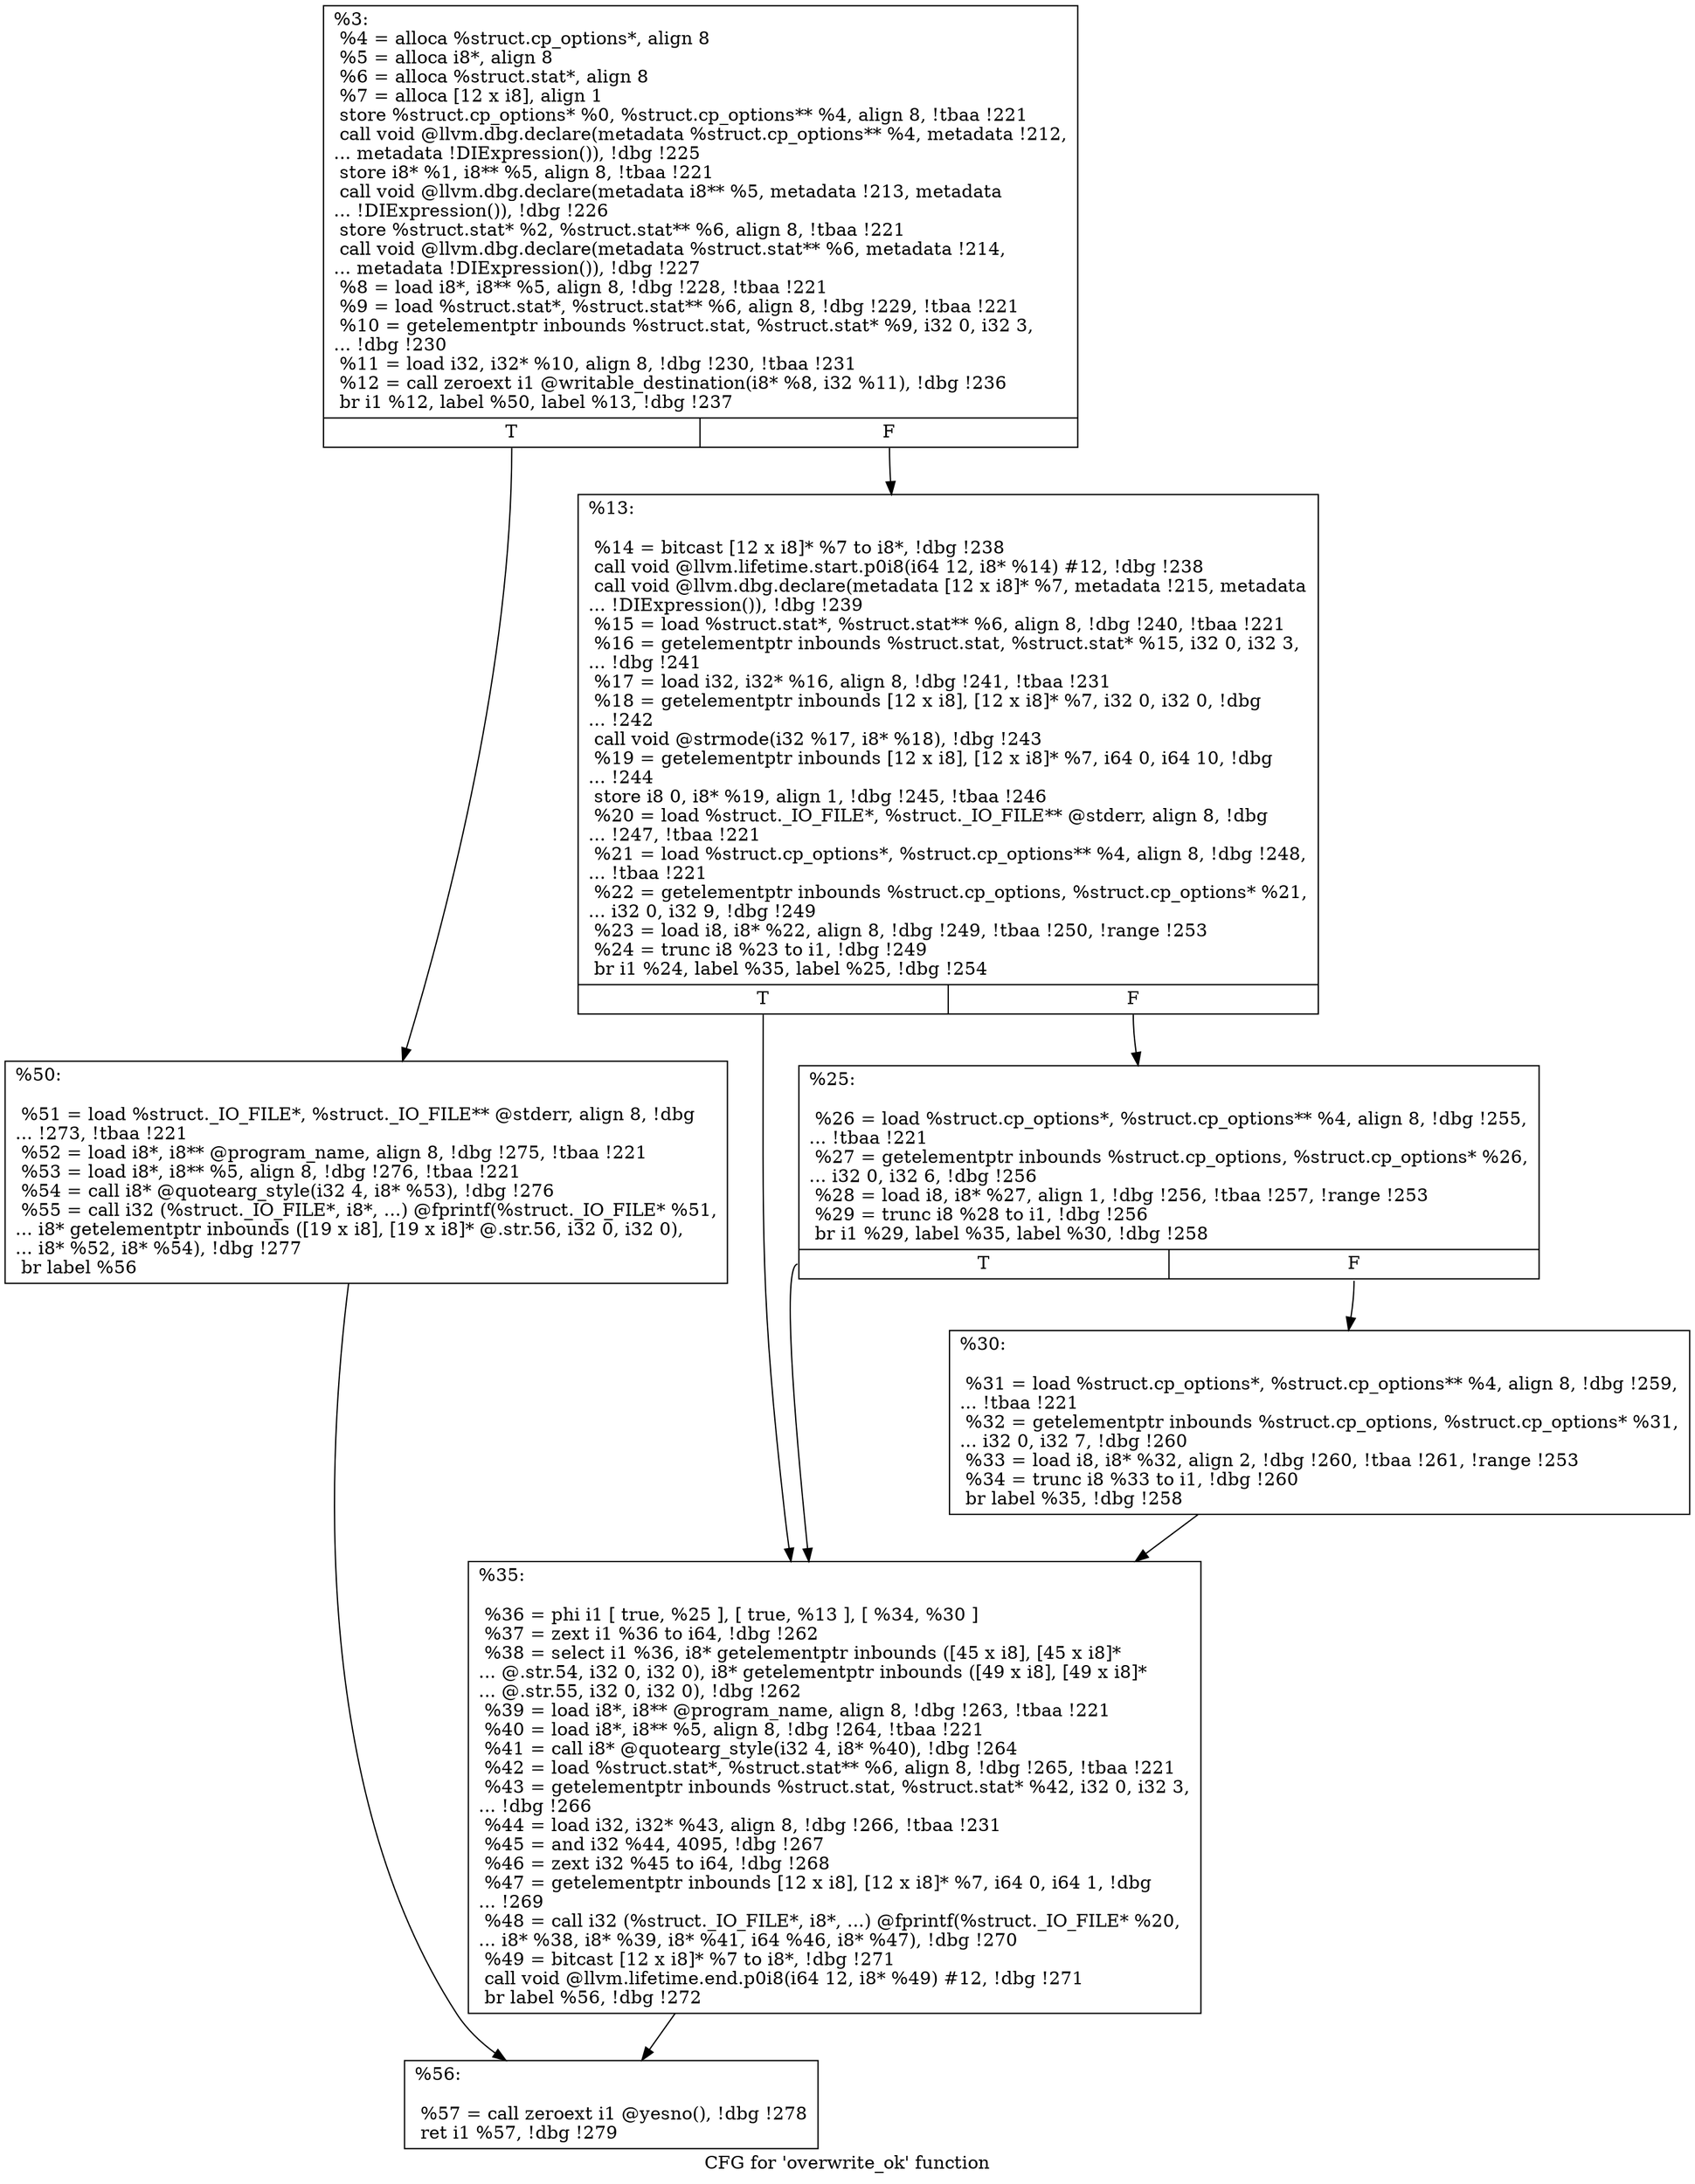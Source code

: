 digraph "CFG for 'overwrite_ok' function" {
	label="CFG for 'overwrite_ok' function";

	Node0x2605580 [shape=record,label="{%3:\l  %4 = alloca %struct.cp_options*, align 8\l  %5 = alloca i8*, align 8\l  %6 = alloca %struct.stat*, align 8\l  %7 = alloca [12 x i8], align 1\l  store %struct.cp_options* %0, %struct.cp_options** %4, align 8, !tbaa !221\l  call void @llvm.dbg.declare(metadata %struct.cp_options** %4, metadata !212,\l... metadata !DIExpression()), !dbg !225\l  store i8* %1, i8** %5, align 8, !tbaa !221\l  call void @llvm.dbg.declare(metadata i8** %5, metadata !213, metadata\l... !DIExpression()), !dbg !226\l  store %struct.stat* %2, %struct.stat** %6, align 8, !tbaa !221\l  call void @llvm.dbg.declare(metadata %struct.stat** %6, metadata !214,\l... metadata !DIExpression()), !dbg !227\l  %8 = load i8*, i8** %5, align 8, !dbg !228, !tbaa !221\l  %9 = load %struct.stat*, %struct.stat** %6, align 8, !dbg !229, !tbaa !221\l  %10 = getelementptr inbounds %struct.stat, %struct.stat* %9, i32 0, i32 3,\l... !dbg !230\l  %11 = load i32, i32* %10, align 8, !dbg !230, !tbaa !231\l  %12 = call zeroext i1 @writable_destination(i8* %8, i32 %11), !dbg !236\l  br i1 %12, label %50, label %13, !dbg !237\l|{<s0>T|<s1>F}}"];
	Node0x2605580:s0 -> Node0x26057d0;
	Node0x2605580:s1 -> Node0x2605690;
	Node0x2605690 [shape=record,label="{%13:\l\l  %14 = bitcast [12 x i8]* %7 to i8*, !dbg !238\l  call void @llvm.lifetime.start.p0i8(i64 12, i8* %14) #12, !dbg !238\l  call void @llvm.dbg.declare(metadata [12 x i8]* %7, metadata !215, metadata\l... !DIExpression()), !dbg !239\l  %15 = load %struct.stat*, %struct.stat** %6, align 8, !dbg !240, !tbaa !221\l  %16 = getelementptr inbounds %struct.stat, %struct.stat* %15, i32 0, i32 3,\l... !dbg !241\l  %17 = load i32, i32* %16, align 8, !dbg !241, !tbaa !231\l  %18 = getelementptr inbounds [12 x i8], [12 x i8]* %7, i32 0, i32 0, !dbg\l... !242\l  call void @strmode(i32 %17, i8* %18), !dbg !243\l  %19 = getelementptr inbounds [12 x i8], [12 x i8]* %7, i64 0, i64 10, !dbg\l... !244\l  store i8 0, i8* %19, align 1, !dbg !245, !tbaa !246\l  %20 = load %struct._IO_FILE*, %struct._IO_FILE** @stderr, align 8, !dbg\l... !247, !tbaa !221\l  %21 = load %struct.cp_options*, %struct.cp_options** %4, align 8, !dbg !248,\l... !tbaa !221\l  %22 = getelementptr inbounds %struct.cp_options, %struct.cp_options* %21,\l... i32 0, i32 9, !dbg !249\l  %23 = load i8, i8* %22, align 8, !dbg !249, !tbaa !250, !range !253\l  %24 = trunc i8 %23 to i1, !dbg !249\l  br i1 %24, label %35, label %25, !dbg !254\l|{<s0>T|<s1>F}}"];
	Node0x2605690:s0 -> Node0x2605780;
	Node0x2605690:s1 -> Node0x26056e0;
	Node0x26056e0 [shape=record,label="{%25:\l\l  %26 = load %struct.cp_options*, %struct.cp_options** %4, align 8, !dbg !255,\l... !tbaa !221\l  %27 = getelementptr inbounds %struct.cp_options, %struct.cp_options* %26,\l... i32 0, i32 6, !dbg !256\l  %28 = load i8, i8* %27, align 1, !dbg !256, !tbaa !257, !range !253\l  %29 = trunc i8 %28 to i1, !dbg !256\l  br i1 %29, label %35, label %30, !dbg !258\l|{<s0>T|<s1>F}}"];
	Node0x26056e0:s0 -> Node0x2605780;
	Node0x26056e0:s1 -> Node0x2605730;
	Node0x2605730 [shape=record,label="{%30:\l\l  %31 = load %struct.cp_options*, %struct.cp_options** %4, align 8, !dbg !259,\l... !tbaa !221\l  %32 = getelementptr inbounds %struct.cp_options, %struct.cp_options* %31,\l... i32 0, i32 7, !dbg !260\l  %33 = load i8, i8* %32, align 2, !dbg !260, !tbaa !261, !range !253\l  %34 = trunc i8 %33 to i1, !dbg !260\l  br label %35, !dbg !258\l}"];
	Node0x2605730 -> Node0x2605780;
	Node0x2605780 [shape=record,label="{%35:\l\l  %36 = phi i1 [ true, %25 ], [ true, %13 ], [ %34, %30 ]\l  %37 = zext i1 %36 to i64, !dbg !262\l  %38 = select i1 %36, i8* getelementptr inbounds ([45 x i8], [45 x i8]*\l... @.str.54, i32 0, i32 0), i8* getelementptr inbounds ([49 x i8], [49 x i8]*\l... @.str.55, i32 0, i32 0), !dbg !262\l  %39 = load i8*, i8** @program_name, align 8, !dbg !263, !tbaa !221\l  %40 = load i8*, i8** %5, align 8, !dbg !264, !tbaa !221\l  %41 = call i8* @quotearg_style(i32 4, i8* %40), !dbg !264\l  %42 = load %struct.stat*, %struct.stat** %6, align 8, !dbg !265, !tbaa !221\l  %43 = getelementptr inbounds %struct.stat, %struct.stat* %42, i32 0, i32 3,\l... !dbg !266\l  %44 = load i32, i32* %43, align 8, !dbg !266, !tbaa !231\l  %45 = and i32 %44, 4095, !dbg !267\l  %46 = zext i32 %45 to i64, !dbg !268\l  %47 = getelementptr inbounds [12 x i8], [12 x i8]* %7, i64 0, i64 1, !dbg\l... !269\l  %48 = call i32 (%struct._IO_FILE*, i8*, ...) @fprintf(%struct._IO_FILE* %20,\l... i8* %38, i8* %39, i8* %41, i64 %46, i8* %47), !dbg !270\l  %49 = bitcast [12 x i8]* %7 to i8*, !dbg !271\l  call void @llvm.lifetime.end.p0i8(i64 12, i8* %49) #12, !dbg !271\l  br label %56, !dbg !272\l}"];
	Node0x2605780 -> Node0x2605820;
	Node0x26057d0 [shape=record,label="{%50:\l\l  %51 = load %struct._IO_FILE*, %struct._IO_FILE** @stderr, align 8, !dbg\l... !273, !tbaa !221\l  %52 = load i8*, i8** @program_name, align 8, !dbg !275, !tbaa !221\l  %53 = load i8*, i8** %5, align 8, !dbg !276, !tbaa !221\l  %54 = call i8* @quotearg_style(i32 4, i8* %53), !dbg !276\l  %55 = call i32 (%struct._IO_FILE*, i8*, ...) @fprintf(%struct._IO_FILE* %51,\l... i8* getelementptr inbounds ([19 x i8], [19 x i8]* @.str.56, i32 0, i32 0),\l... i8* %52, i8* %54), !dbg !277\l  br label %56\l}"];
	Node0x26057d0 -> Node0x2605820;
	Node0x2605820 [shape=record,label="{%56:\l\l  %57 = call zeroext i1 @yesno(), !dbg !278\l  ret i1 %57, !dbg !279\l}"];
}
